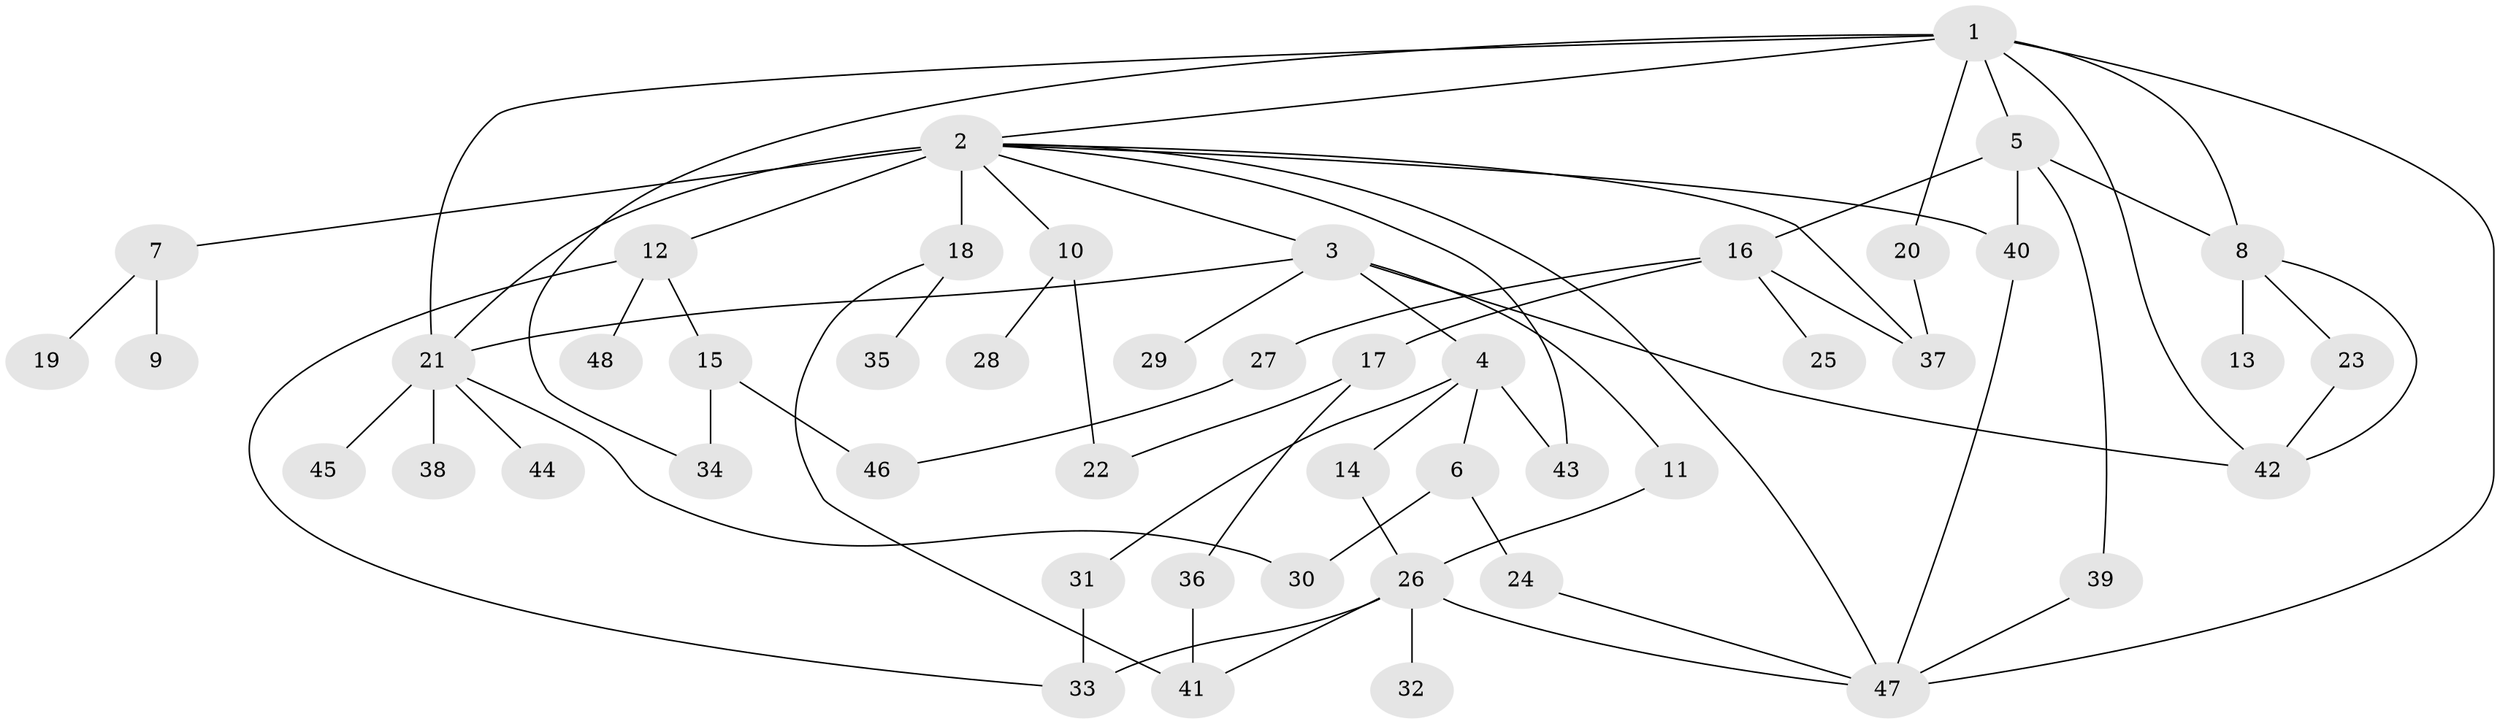 // original degree distribution, {5: 0.08421052631578947, 18: 0.010526315789473684, 8: 0.031578947368421054, 4: 0.042105263157894736, 2: 0.22105263157894736, 1: 0.4421052631578947, 6: 0.021052631578947368, 3: 0.1368421052631579, 7: 0.010526315789473684}
// Generated by graph-tools (version 1.1) at 2025/35/03/09/25 02:35:45]
// undirected, 48 vertices, 71 edges
graph export_dot {
graph [start="1"]
  node [color=gray90,style=filled];
  1;
  2;
  3;
  4;
  5;
  6;
  7;
  8;
  9;
  10;
  11;
  12;
  13;
  14;
  15;
  16;
  17;
  18;
  19;
  20;
  21;
  22;
  23;
  24;
  25;
  26;
  27;
  28;
  29;
  30;
  31;
  32;
  33;
  34;
  35;
  36;
  37;
  38;
  39;
  40;
  41;
  42;
  43;
  44;
  45;
  46;
  47;
  48;
  1 -- 2 [weight=1.0];
  1 -- 5 [weight=1.0];
  1 -- 8 [weight=1.0];
  1 -- 20 [weight=1.0];
  1 -- 21 [weight=1.0];
  1 -- 34 [weight=1.0];
  1 -- 42 [weight=1.0];
  1 -- 47 [weight=1.0];
  2 -- 3 [weight=1.0];
  2 -- 7 [weight=1.0];
  2 -- 10 [weight=1.0];
  2 -- 12 [weight=1.0];
  2 -- 18 [weight=6.0];
  2 -- 21 [weight=1.0];
  2 -- 37 [weight=1.0];
  2 -- 40 [weight=1.0];
  2 -- 43 [weight=1.0];
  2 -- 47 [weight=1.0];
  3 -- 4 [weight=1.0];
  3 -- 11 [weight=1.0];
  3 -- 21 [weight=1.0];
  3 -- 29 [weight=1.0];
  3 -- 42 [weight=1.0];
  4 -- 6 [weight=1.0];
  4 -- 14 [weight=3.0];
  4 -- 31 [weight=1.0];
  4 -- 43 [weight=1.0];
  5 -- 8 [weight=1.0];
  5 -- 16 [weight=1.0];
  5 -- 39 [weight=1.0];
  5 -- 40 [weight=1.0];
  6 -- 24 [weight=2.0];
  6 -- 30 [weight=1.0];
  7 -- 9 [weight=1.0];
  7 -- 19 [weight=1.0];
  8 -- 13 [weight=1.0];
  8 -- 23 [weight=1.0];
  8 -- 42 [weight=1.0];
  10 -- 22 [weight=1.0];
  10 -- 28 [weight=1.0];
  11 -- 26 [weight=1.0];
  12 -- 15 [weight=1.0];
  12 -- 33 [weight=1.0];
  12 -- 48 [weight=1.0];
  14 -- 26 [weight=1.0];
  15 -- 34 [weight=1.0];
  15 -- 46 [weight=2.0];
  16 -- 17 [weight=1.0];
  16 -- 25 [weight=1.0];
  16 -- 27 [weight=1.0];
  16 -- 37 [weight=1.0];
  17 -- 22 [weight=1.0];
  17 -- 36 [weight=1.0];
  18 -- 35 [weight=1.0];
  18 -- 41 [weight=1.0];
  20 -- 37 [weight=2.0];
  21 -- 30 [weight=1.0];
  21 -- 38 [weight=1.0];
  21 -- 44 [weight=1.0];
  21 -- 45 [weight=1.0];
  23 -- 42 [weight=1.0];
  24 -- 47 [weight=1.0];
  26 -- 32 [weight=1.0];
  26 -- 33 [weight=1.0];
  26 -- 41 [weight=1.0];
  26 -- 47 [weight=1.0];
  27 -- 46 [weight=1.0];
  31 -- 33 [weight=1.0];
  36 -- 41 [weight=1.0];
  39 -- 47 [weight=1.0];
  40 -- 47 [weight=1.0];
}
